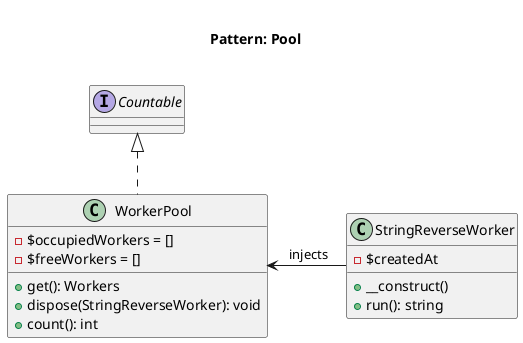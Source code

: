 @startuml
    Title <size:20>\nPattern: Pool\n

	class WorkerPool implements Countable {
		- $occupiedWorkers = []
		- $freeWorkers = []
		+ get(): Workers
		+ dispose(StringReverseWorker): void
		+ count(): int
	}

	class StringReverseWorker {
		- $createdAt
		+  __construct()
		+ run(): string
	}

	StringReverseWorker -left-> WorkerPool: " injects"

@enduml